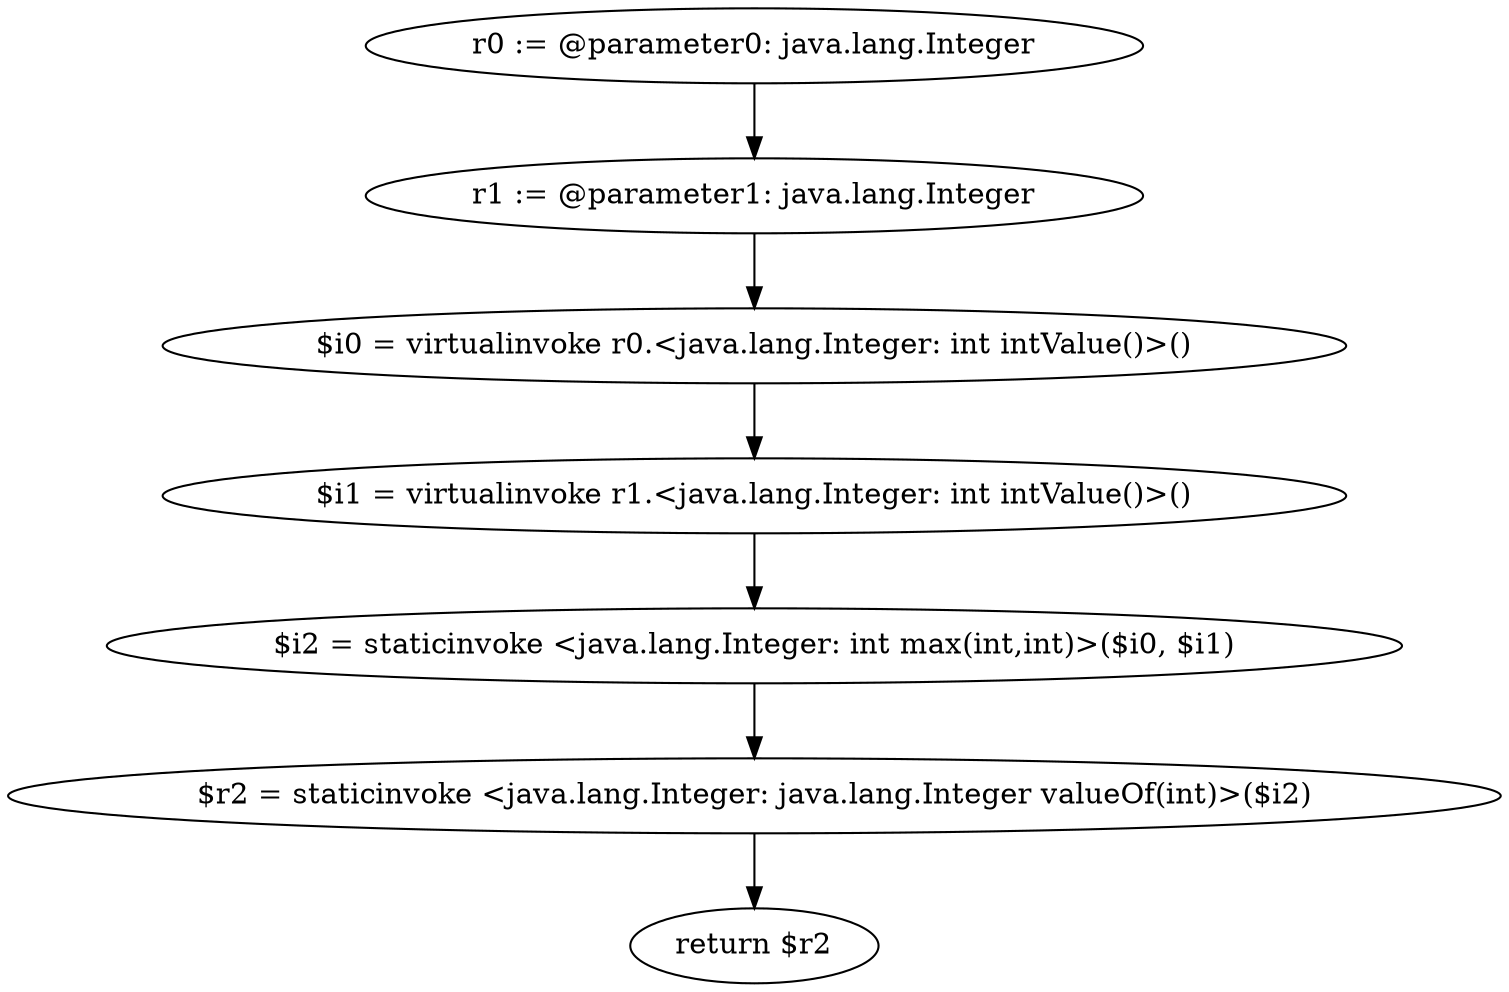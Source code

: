 digraph "unitGraph" {
    "r0 := @parameter0: java.lang.Integer"
    "r1 := @parameter1: java.lang.Integer"
    "$i0 = virtualinvoke r0.<java.lang.Integer: int intValue()>()"
    "$i1 = virtualinvoke r1.<java.lang.Integer: int intValue()>()"
    "$i2 = staticinvoke <java.lang.Integer: int max(int,int)>($i0, $i1)"
    "$r2 = staticinvoke <java.lang.Integer: java.lang.Integer valueOf(int)>($i2)"
    "return $r2"
    "r0 := @parameter0: java.lang.Integer"->"r1 := @parameter1: java.lang.Integer";
    "r1 := @parameter1: java.lang.Integer"->"$i0 = virtualinvoke r0.<java.lang.Integer: int intValue()>()";
    "$i0 = virtualinvoke r0.<java.lang.Integer: int intValue()>()"->"$i1 = virtualinvoke r1.<java.lang.Integer: int intValue()>()";
    "$i1 = virtualinvoke r1.<java.lang.Integer: int intValue()>()"->"$i2 = staticinvoke <java.lang.Integer: int max(int,int)>($i0, $i1)";
    "$i2 = staticinvoke <java.lang.Integer: int max(int,int)>($i0, $i1)"->"$r2 = staticinvoke <java.lang.Integer: java.lang.Integer valueOf(int)>($i2)";
    "$r2 = staticinvoke <java.lang.Integer: java.lang.Integer valueOf(int)>($i2)"->"return $r2";
}
